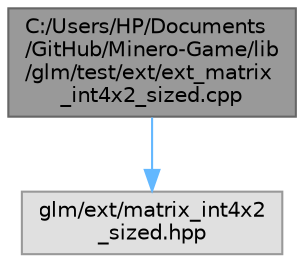 digraph "C:/Users/HP/Documents/GitHub/Minero-Game/lib/glm/test/ext/ext_matrix_int4x2_sized.cpp"
{
 // LATEX_PDF_SIZE
  bgcolor="transparent";
  edge [fontname=Helvetica,fontsize=10,labelfontname=Helvetica,labelfontsize=10];
  node [fontname=Helvetica,fontsize=10,shape=box,height=0.2,width=0.4];
  Node1 [id="Node000001",label="C:/Users/HP/Documents\l/GitHub/Minero-Game/lib\l/glm/test/ext/ext_matrix\l_int4x2_sized.cpp",height=0.2,width=0.4,color="gray40", fillcolor="grey60", style="filled", fontcolor="black",tooltip=" "];
  Node1 -> Node2 [id="edge2_Node000001_Node000002",color="steelblue1",style="solid",tooltip=" "];
  Node2 [id="Node000002",label="glm/ext/matrix_int4x2\l_sized.hpp",height=0.2,width=0.4,color="grey60", fillcolor="#E0E0E0", style="filled",tooltip=" "];
}
